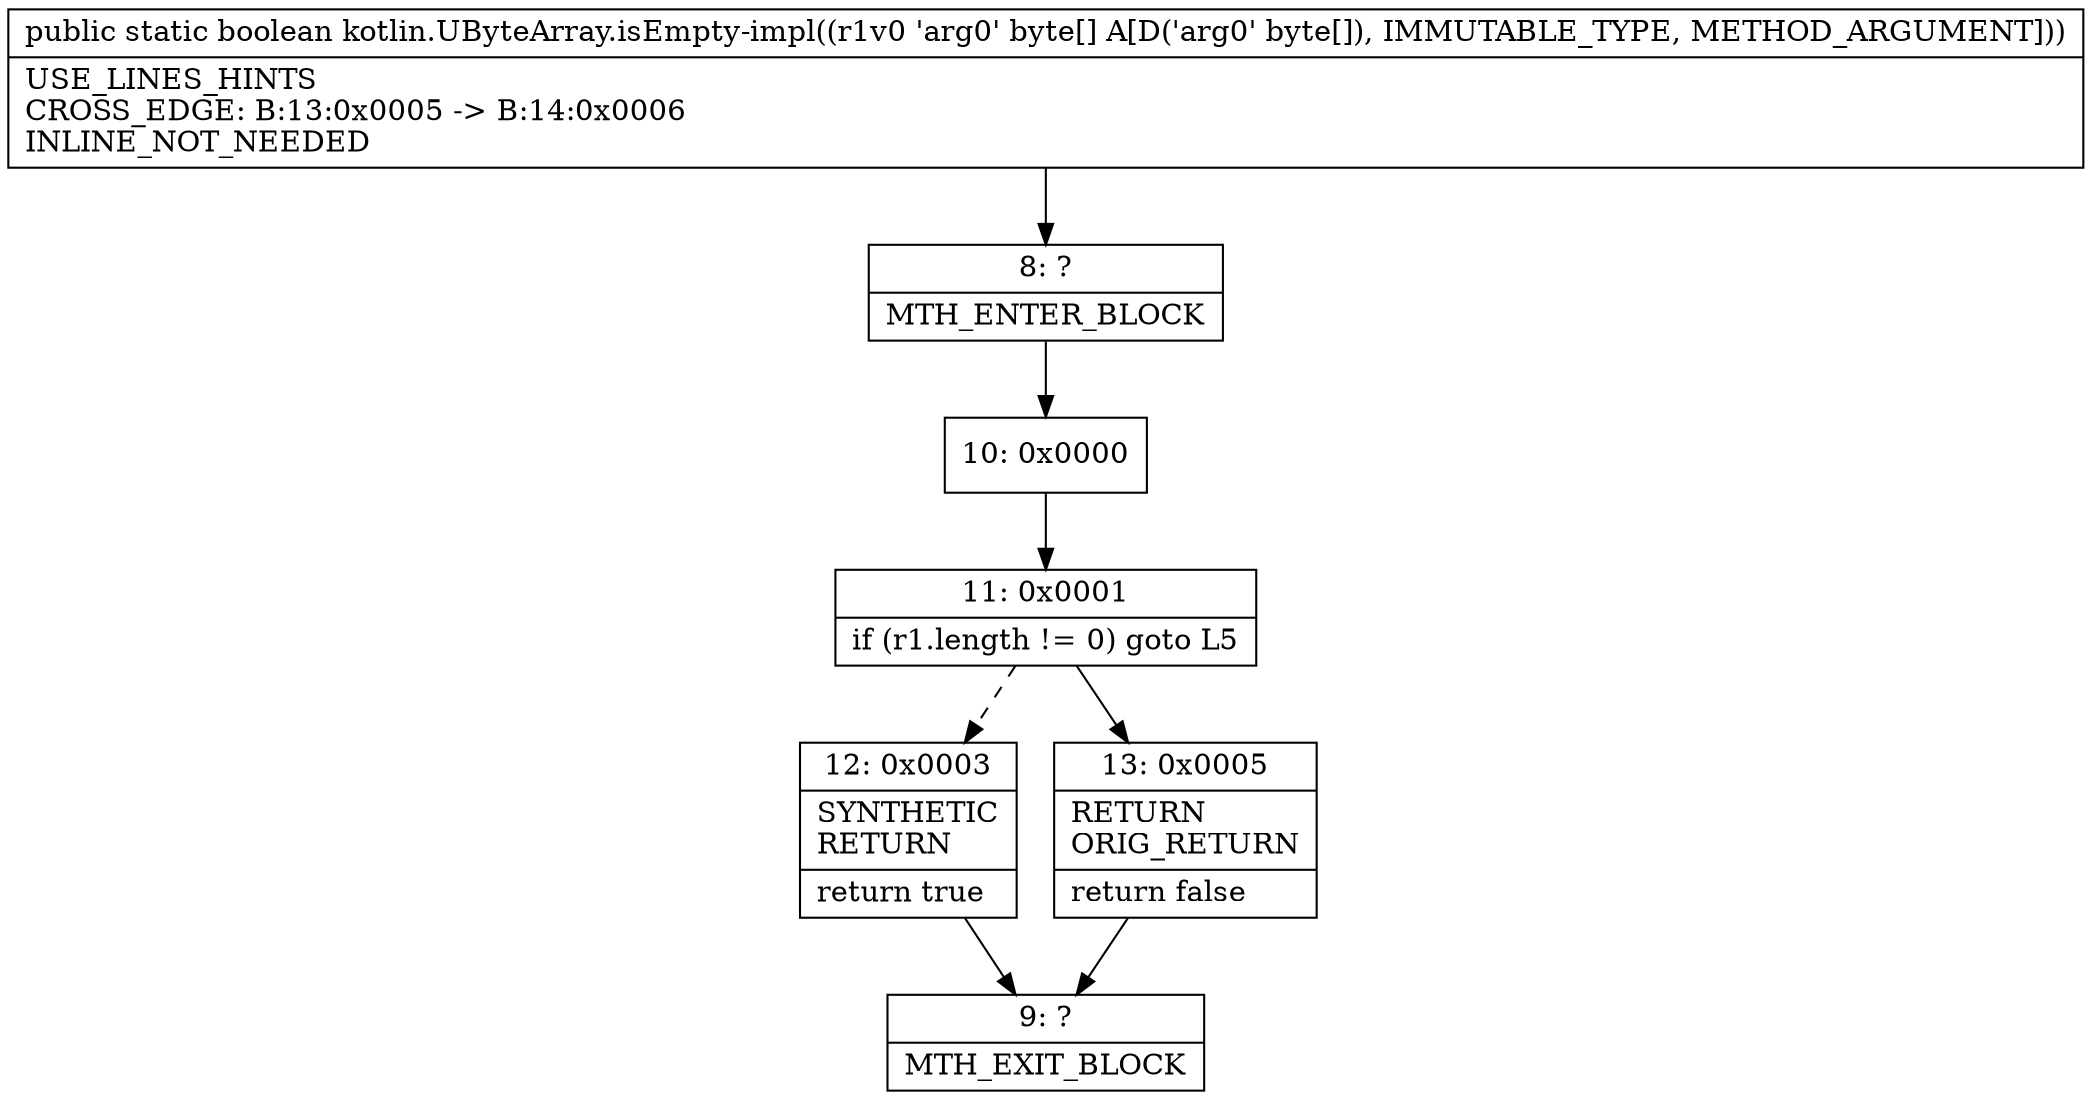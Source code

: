 digraph "CFG forkotlin.UByteArray.isEmpty\-impl([B)Z" {
Node_8 [shape=record,label="{8\:\ ?|MTH_ENTER_BLOCK\l}"];
Node_10 [shape=record,label="{10\:\ 0x0000}"];
Node_11 [shape=record,label="{11\:\ 0x0001|if (r1.length != 0) goto L5\l}"];
Node_12 [shape=record,label="{12\:\ 0x0003|SYNTHETIC\lRETURN\l|return true\l}"];
Node_9 [shape=record,label="{9\:\ ?|MTH_EXIT_BLOCK\l}"];
Node_13 [shape=record,label="{13\:\ 0x0005|RETURN\lORIG_RETURN\l|return false\l}"];
MethodNode[shape=record,label="{public static boolean kotlin.UByteArray.isEmpty\-impl((r1v0 'arg0' byte[] A[D('arg0' byte[]), IMMUTABLE_TYPE, METHOD_ARGUMENT]))  | USE_LINES_HINTS\lCROSS_EDGE: B:13:0x0005 \-\> B:14:0x0006\lINLINE_NOT_NEEDED\l}"];
MethodNode -> Node_8;Node_8 -> Node_10;
Node_10 -> Node_11;
Node_11 -> Node_12[style=dashed];
Node_11 -> Node_13;
Node_12 -> Node_9;
Node_13 -> Node_9;
}

